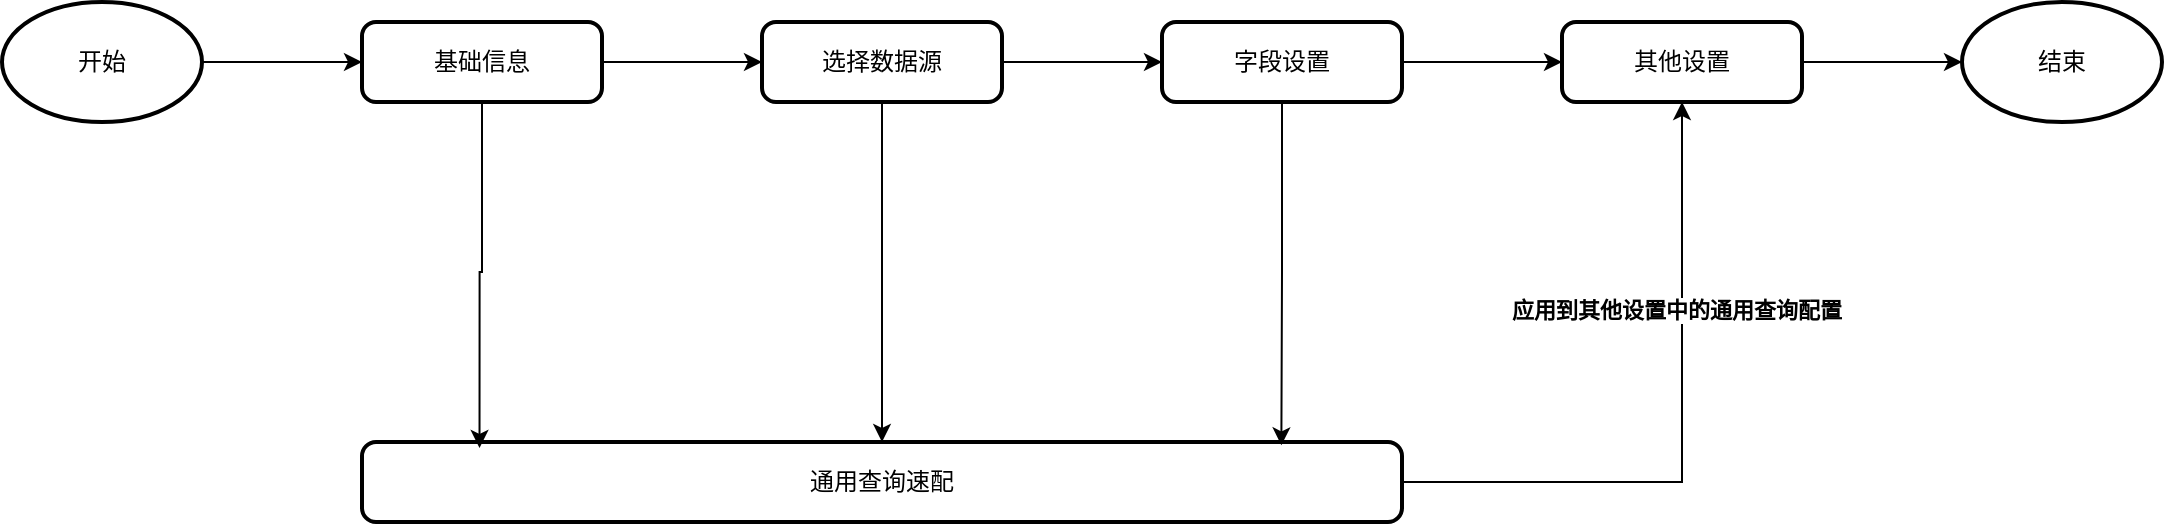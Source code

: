<mxfile version="24.7.7">
  <diagram name="第 1 页" id="4tdd5TN2pwOT4JvmbOgw">
    <mxGraphModel dx="3074" dy="758" grid="1" gridSize="10" guides="1" tooltips="1" connect="1" arrows="1" fold="1" page="1" pageScale="1" pageWidth="827" pageHeight="1169" math="0" shadow="0">
      <root>
        <mxCell id="0" />
        <mxCell id="1" parent="0" />
        <mxCell id="7m3Vu78-JB6gVAxVATcC-15" style="edgeStyle=orthogonalEdgeStyle;rounded=0;orthogonalLoop=1;jettySize=auto;html=1;exitX=1;exitY=0.5;exitDx=0;exitDy=0;entryX=0;entryY=0.5;entryDx=0;entryDy=0;" edge="1" parent="1" source="7m3Vu78-JB6gVAxVATcC-4" target="7m3Vu78-JB6gVAxVATcC-8">
          <mxGeometry relative="1" as="geometry" />
        </mxCell>
        <mxCell id="7m3Vu78-JB6gVAxVATcC-4" value="基础信息" style="rounded=1;whiteSpace=wrap;html=1;absoluteArcSize=1;arcSize=14;strokeWidth=2;" vertex="1" parent="1">
          <mxGeometry x="-1360" y="460" width="120" height="40" as="geometry" />
        </mxCell>
        <mxCell id="7m3Vu78-JB6gVAxVATcC-7" value="其他设置" style="rounded=1;whiteSpace=wrap;html=1;absoluteArcSize=1;arcSize=14;strokeWidth=2;" vertex="1" parent="1">
          <mxGeometry x="-760" y="460" width="120" height="40" as="geometry" />
        </mxCell>
        <mxCell id="7m3Vu78-JB6gVAxVATcC-16" style="edgeStyle=orthogonalEdgeStyle;rounded=0;orthogonalLoop=1;jettySize=auto;html=1;exitX=1;exitY=0.5;exitDx=0;exitDy=0;entryX=0;entryY=0.5;entryDx=0;entryDy=0;" edge="1" parent="1" source="7m3Vu78-JB6gVAxVATcC-8" target="7m3Vu78-JB6gVAxVATcC-9">
          <mxGeometry relative="1" as="geometry" />
        </mxCell>
        <mxCell id="7m3Vu78-JB6gVAxVATcC-35" style="edgeStyle=orthogonalEdgeStyle;rounded=0;orthogonalLoop=1;jettySize=auto;html=1;exitX=0.5;exitY=1;exitDx=0;exitDy=0;entryX=0.5;entryY=0;entryDx=0;entryDy=0;" edge="1" parent="1" source="7m3Vu78-JB6gVAxVATcC-8" target="7m3Vu78-JB6gVAxVATcC-22">
          <mxGeometry relative="1" as="geometry" />
        </mxCell>
        <mxCell id="7m3Vu78-JB6gVAxVATcC-8" value="选择数据源" style="rounded=1;whiteSpace=wrap;html=1;absoluteArcSize=1;arcSize=14;strokeWidth=2;" vertex="1" parent="1">
          <mxGeometry x="-1160" y="460" width="120" height="40" as="geometry" />
        </mxCell>
        <mxCell id="7m3Vu78-JB6gVAxVATcC-18" style="edgeStyle=orthogonalEdgeStyle;rounded=0;orthogonalLoop=1;jettySize=auto;html=1;exitX=1;exitY=0.5;exitDx=0;exitDy=0;entryX=0;entryY=0.5;entryDx=0;entryDy=0;" edge="1" parent="1" source="7m3Vu78-JB6gVAxVATcC-9" target="7m3Vu78-JB6gVAxVATcC-7">
          <mxGeometry relative="1" as="geometry" />
        </mxCell>
        <mxCell id="7m3Vu78-JB6gVAxVATcC-9" value="字段设置" style="rounded=1;whiteSpace=wrap;html=1;absoluteArcSize=1;arcSize=14;strokeWidth=2;" vertex="1" parent="1">
          <mxGeometry x="-960" y="460" width="120" height="40" as="geometry" />
        </mxCell>
        <mxCell id="7m3Vu78-JB6gVAxVATcC-11" value="结束" style="strokeWidth=2;html=1;shape=mxgraph.flowchart.start_1;whiteSpace=wrap;" vertex="1" parent="1">
          <mxGeometry x="-560" y="450" width="100" height="60" as="geometry" />
        </mxCell>
        <mxCell id="7m3Vu78-JB6gVAxVATcC-25" style="edgeStyle=orthogonalEdgeStyle;rounded=0;orthogonalLoop=1;jettySize=auto;html=1;exitX=1;exitY=0.5;exitDx=0;exitDy=0;entryX=0.5;entryY=1;entryDx=0;entryDy=0;" edge="1" parent="1" source="7m3Vu78-JB6gVAxVATcC-22" target="7m3Vu78-JB6gVAxVATcC-7">
          <mxGeometry relative="1" as="geometry" />
        </mxCell>
        <mxCell id="7m3Vu78-JB6gVAxVATcC-38" value="&lt;b&gt;应用到其他设置中的通用查询配置&lt;/b&gt;" style="edgeLabel;html=1;align=center;verticalAlign=middle;resizable=0;points=[];strokeColor=#FF0000;fillColor=#FF3333;" vertex="1" connectable="0" parent="7m3Vu78-JB6gVAxVATcC-25">
          <mxGeometry x="0.372" y="3" relative="1" as="geometry">
            <mxPoint as="offset" />
          </mxGeometry>
        </mxCell>
        <mxCell id="7m3Vu78-JB6gVAxVATcC-22" value="通用查询速配" style="rounded=1;whiteSpace=wrap;html=1;absoluteArcSize=1;arcSize=14;strokeWidth=2;" vertex="1" parent="1">
          <mxGeometry x="-1360" y="670" width="520" height="40" as="geometry" />
        </mxCell>
        <mxCell id="7m3Vu78-JB6gVAxVATcC-30" style="edgeStyle=orthogonalEdgeStyle;rounded=0;orthogonalLoop=1;jettySize=auto;html=1;exitX=1;exitY=0.5;exitDx=0;exitDy=0;exitPerimeter=0;entryX=0;entryY=0.5;entryDx=0;entryDy=0;" edge="1" parent="1" source="7m3Vu78-JB6gVAxVATcC-28" target="7m3Vu78-JB6gVAxVATcC-4">
          <mxGeometry relative="1" as="geometry" />
        </mxCell>
        <mxCell id="7m3Vu78-JB6gVAxVATcC-28" value="开始" style="strokeWidth=2;html=1;shape=mxgraph.flowchart.start_1;whiteSpace=wrap;" vertex="1" parent="1">
          <mxGeometry x="-1540" y="450" width="100" height="60" as="geometry" />
        </mxCell>
        <mxCell id="7m3Vu78-JB6gVAxVATcC-31" style="edgeStyle=orthogonalEdgeStyle;rounded=0;orthogonalLoop=1;jettySize=auto;html=1;exitX=0.5;exitY=1;exitDx=0;exitDy=0;entryX=0.113;entryY=0.075;entryDx=0;entryDy=0;entryPerimeter=0;" edge="1" parent="1" source="7m3Vu78-JB6gVAxVATcC-4" target="7m3Vu78-JB6gVAxVATcC-22">
          <mxGeometry relative="1" as="geometry" />
        </mxCell>
        <mxCell id="7m3Vu78-JB6gVAxVATcC-36" style="edgeStyle=orthogonalEdgeStyle;rounded=0;orthogonalLoop=1;jettySize=auto;html=1;exitX=1;exitY=0.5;exitDx=0;exitDy=0;entryX=0;entryY=0.5;entryDx=0;entryDy=0;entryPerimeter=0;" edge="1" parent="1" source="7m3Vu78-JB6gVAxVATcC-7" target="7m3Vu78-JB6gVAxVATcC-11">
          <mxGeometry relative="1" as="geometry" />
        </mxCell>
        <mxCell id="7m3Vu78-JB6gVAxVATcC-37" style="edgeStyle=orthogonalEdgeStyle;rounded=0;orthogonalLoop=1;jettySize=auto;html=1;exitX=0.5;exitY=1;exitDx=0;exitDy=0;entryX=0.884;entryY=0.042;entryDx=0;entryDy=0;entryPerimeter=0;" edge="1" parent="1" source="7m3Vu78-JB6gVAxVATcC-9" target="7m3Vu78-JB6gVAxVATcC-22">
          <mxGeometry relative="1" as="geometry" />
        </mxCell>
      </root>
    </mxGraphModel>
  </diagram>
</mxfile>
